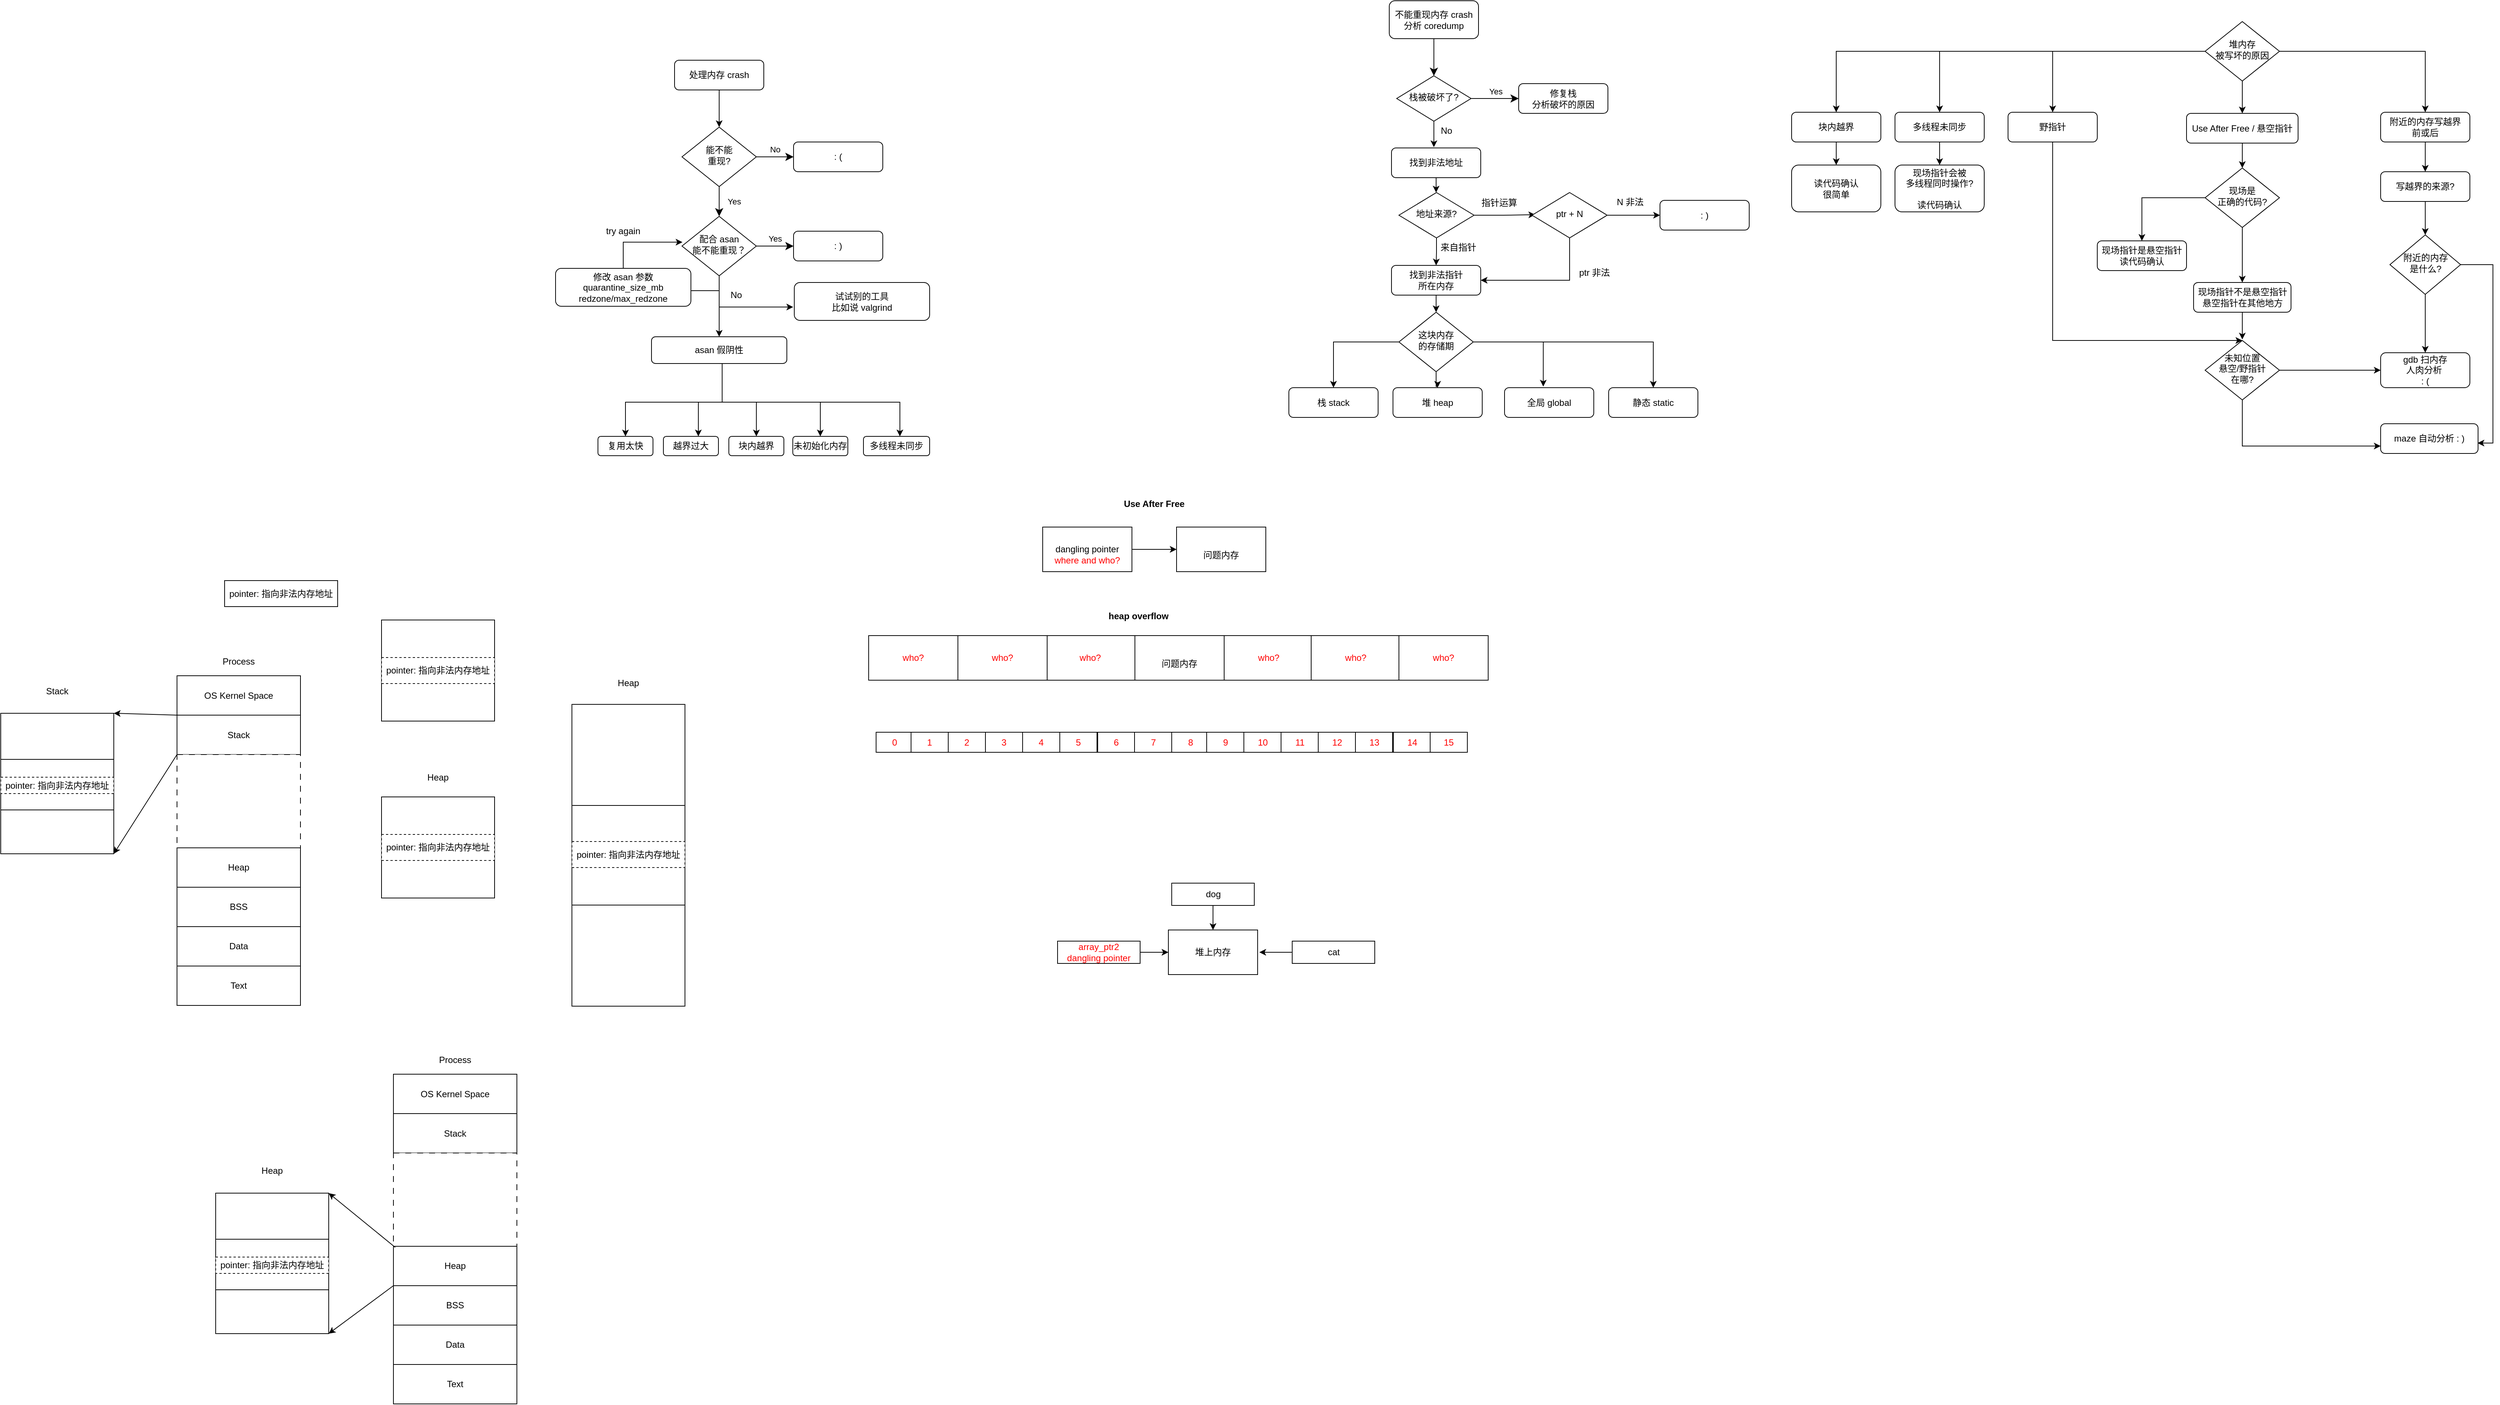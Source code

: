 <mxfile version="21.3.5" type="github">
  <diagram id="C5RBs43oDa-KdzZeNtuy" name="Page-1">
    <mxGraphModel dx="4074" dy="1134" grid="0" gridSize="10" guides="1" tooltips="1" connect="1" arrows="1" fold="1" page="0" pageScale="1" pageWidth="827" pageHeight="1169" math="0" shadow="0">
      <root>
        <mxCell id="WIyWlLk6GJQsqaUBKTNV-0" />
        <mxCell id="WIyWlLk6GJQsqaUBKTNV-1" parent="WIyWlLk6GJQsqaUBKTNV-0" />
        <mxCell id="WIyWlLk6GJQsqaUBKTNV-2" value="" style="rounded=0;html=1;jettySize=auto;orthogonalLoop=1;fontSize=11;endArrow=classic;endFill=1;endSize=8;strokeWidth=1;shadow=0;labelBackgroundColor=none;edgeStyle=orthogonalEdgeStyle;" parent="WIyWlLk6GJQsqaUBKTNV-1" source="WIyWlLk6GJQsqaUBKTNV-3" target="WIyWlLk6GJQsqaUBKTNV-6" edge="1">
          <mxGeometry relative="1" as="geometry" />
        </mxCell>
        <mxCell id="WIyWlLk6GJQsqaUBKTNV-3" value="不能重现内存 crash&lt;br&gt;分析 coredump" style="rounded=1;whiteSpace=wrap;html=1;fontSize=12;glass=0;strokeWidth=1;shadow=0;" parent="WIyWlLk6GJQsqaUBKTNV-1" vertex="1">
          <mxGeometry x="160" y="69" width="120" height="51" as="geometry" />
        </mxCell>
        <mxCell id="WIyWlLk6GJQsqaUBKTNV-5" value="Yes" style="edgeStyle=orthogonalEdgeStyle;rounded=0;html=1;jettySize=auto;orthogonalLoop=1;fontSize=11;endArrow=classic;endFill=1;endSize=8;strokeWidth=1;shadow=0;labelBackgroundColor=none;" parent="WIyWlLk6GJQsqaUBKTNV-1" source="WIyWlLk6GJQsqaUBKTNV-6" target="WIyWlLk6GJQsqaUBKTNV-7" edge="1">
          <mxGeometry x="0.008" y="10" relative="1" as="geometry">
            <mxPoint as="offset" />
          </mxGeometry>
        </mxCell>
        <mxCell id="8BDMUSqq49RjrJA-DaFx-30" style="edgeStyle=orthogonalEdgeStyle;rounded=0;orthogonalLoop=1;jettySize=auto;html=1;" parent="WIyWlLk6GJQsqaUBKTNV-1" source="WIyWlLk6GJQsqaUBKTNV-6" edge="1">
          <mxGeometry relative="1" as="geometry">
            <mxPoint x="220" y="266" as="targetPoint" />
          </mxGeometry>
        </mxCell>
        <mxCell id="WIyWlLk6GJQsqaUBKTNV-6" value="栈被破坏了?" style="rhombus;whiteSpace=wrap;html=1;shadow=0;fontFamily=Helvetica;fontSize=12;align=center;strokeWidth=1;spacing=6;spacingTop=-4;" parent="WIyWlLk6GJQsqaUBKTNV-1" vertex="1">
          <mxGeometry x="170" y="170" width="100" height="61" as="geometry" />
        </mxCell>
        <mxCell id="WIyWlLk6GJQsqaUBKTNV-7" value="修复栈&lt;br&gt;分析破坏的原因" style="rounded=1;whiteSpace=wrap;html=1;fontSize=12;glass=0;strokeWidth=1;shadow=0;" parent="WIyWlLk6GJQsqaUBKTNV-1" vertex="1">
          <mxGeometry x="334" y="180.5" width="120" height="40" as="geometry" />
        </mxCell>
        <mxCell id="g80Bc_psRyEcDJGl0exP-14" style="edgeStyle=orthogonalEdgeStyle;rounded=0;orthogonalLoop=1;jettySize=auto;html=1;entryX=0.5;entryY=0;entryDx=0;entryDy=0;" parent="WIyWlLk6GJQsqaUBKTNV-1" source="WIyWlLk6GJQsqaUBKTNV-11" target="g80Bc_psRyEcDJGl0exP-11" edge="1">
          <mxGeometry relative="1" as="geometry" />
        </mxCell>
        <mxCell id="WIyWlLk6GJQsqaUBKTNV-11" value="找到非法地址" style="rounded=1;whiteSpace=wrap;html=1;fontSize=12;glass=0;strokeWidth=1;shadow=0;" parent="WIyWlLk6GJQsqaUBKTNV-1" vertex="1">
          <mxGeometry x="163" y="267" width="120" height="40" as="geometry" />
        </mxCell>
        <mxCell id="g80Bc_psRyEcDJGl0exP-6" style="edgeStyle=orthogonalEdgeStyle;rounded=0;orthogonalLoop=1;jettySize=auto;html=1;entryX=0.5;entryY=0;entryDx=0;entryDy=0;" parent="WIyWlLk6GJQsqaUBKTNV-1" source="g80Bc_psRyEcDJGl0exP-0" target="g80Bc_psRyEcDJGl0exP-3" edge="1">
          <mxGeometry relative="1" as="geometry" />
        </mxCell>
        <mxCell id="g80Bc_psRyEcDJGl0exP-7" style="edgeStyle=orthogonalEdgeStyle;rounded=0;orthogonalLoop=1;jettySize=auto;html=1;entryX=0.5;entryY=0;entryDx=0;entryDy=0;" parent="WIyWlLk6GJQsqaUBKTNV-1" source="g80Bc_psRyEcDJGl0exP-0" target="g80Bc_psRyEcDJGl0exP-2" edge="1">
          <mxGeometry relative="1" as="geometry" />
        </mxCell>
        <mxCell id="g80Bc_psRyEcDJGl0exP-8" style="edgeStyle=orthogonalEdgeStyle;rounded=0;orthogonalLoop=1;jettySize=auto;html=1;entryX=0.434;entryY=-0.038;entryDx=0;entryDy=0;entryPerimeter=0;" parent="WIyWlLk6GJQsqaUBKTNV-1" source="g80Bc_psRyEcDJGl0exP-0" target="g80Bc_psRyEcDJGl0exP-4" edge="1">
          <mxGeometry relative="1" as="geometry" />
        </mxCell>
        <mxCell id="g80Bc_psRyEcDJGl0exP-9" style="edgeStyle=orthogonalEdgeStyle;rounded=0;orthogonalLoop=1;jettySize=auto;html=1;entryX=0.5;entryY=0;entryDx=0;entryDy=0;" parent="WIyWlLk6GJQsqaUBKTNV-1" source="g80Bc_psRyEcDJGl0exP-0" target="g80Bc_psRyEcDJGl0exP-5" edge="1">
          <mxGeometry relative="1" as="geometry" />
        </mxCell>
        <mxCell id="g80Bc_psRyEcDJGl0exP-0" value="这块内存&lt;br&gt;的存储期" style="rhombus;whiteSpace=wrap;html=1;shadow=0;fontFamily=Helvetica;fontSize=12;align=center;strokeWidth=1;spacing=6;spacingTop=-4;" parent="WIyWlLk6GJQsqaUBKTNV-1" vertex="1">
          <mxGeometry x="173" y="488" width="100" height="80" as="geometry" />
        </mxCell>
        <mxCell id="g80Bc_psRyEcDJGl0exP-2" value="栈 stack" style="rounded=1;whiteSpace=wrap;html=1;fontSize=12;glass=0;strokeWidth=1;shadow=0;" parent="WIyWlLk6GJQsqaUBKTNV-1" vertex="1">
          <mxGeometry x="25" y="589.5" width="120" height="40" as="geometry" />
        </mxCell>
        <mxCell id="g80Bc_psRyEcDJGl0exP-3" value="堆 heap" style="rounded=1;whiteSpace=wrap;html=1;fontSize=12;glass=0;strokeWidth=1;shadow=0;" parent="WIyWlLk6GJQsqaUBKTNV-1" vertex="1">
          <mxGeometry x="165" y="589.5" width="120" height="40" as="geometry" />
        </mxCell>
        <mxCell id="g80Bc_psRyEcDJGl0exP-4" value="全局 global" style="rounded=1;whiteSpace=wrap;html=1;fontSize=12;glass=0;strokeWidth=1;shadow=0;" parent="WIyWlLk6GJQsqaUBKTNV-1" vertex="1">
          <mxGeometry x="315" y="589.5" width="120" height="40" as="geometry" />
        </mxCell>
        <mxCell id="g80Bc_psRyEcDJGl0exP-5" value="静态 static" style="rounded=1;whiteSpace=wrap;html=1;fontSize=12;glass=0;strokeWidth=1;shadow=0;" parent="WIyWlLk6GJQsqaUBKTNV-1" vertex="1">
          <mxGeometry x="455" y="589.5" width="120" height="40" as="geometry" />
        </mxCell>
        <mxCell id="g80Bc_psRyEcDJGl0exP-17" style="edgeStyle=orthogonalEdgeStyle;rounded=0;orthogonalLoop=1;jettySize=auto;html=1;entryX=0.5;entryY=0;entryDx=0;entryDy=0;" parent="WIyWlLk6GJQsqaUBKTNV-1" source="g80Bc_psRyEcDJGl0exP-11" target="g80Bc_psRyEcDJGl0exP-12" edge="1">
          <mxGeometry relative="1" as="geometry" />
        </mxCell>
        <mxCell id="g80Bc_psRyEcDJGl0exP-20" style="edgeStyle=orthogonalEdgeStyle;rounded=0;orthogonalLoop=1;jettySize=auto;html=1;entryX=0.042;entryY=0.489;entryDx=0;entryDy=0;entryPerimeter=0;" parent="WIyWlLk6GJQsqaUBKTNV-1" source="g80Bc_psRyEcDJGl0exP-11" target="g80Bc_psRyEcDJGl0exP-22" edge="1">
          <mxGeometry relative="1" as="geometry">
            <mxPoint x="346" y="357.5" as="targetPoint" />
          </mxGeometry>
        </mxCell>
        <mxCell id="g80Bc_psRyEcDJGl0exP-11" value="地址来源?" style="rhombus;whiteSpace=wrap;html=1;shadow=0;fontFamily=Helvetica;fontSize=12;align=center;strokeWidth=1;spacing=6;spacingTop=-4;" parent="WIyWlLk6GJQsqaUBKTNV-1" vertex="1">
          <mxGeometry x="173" y="327" width="101" height="61" as="geometry" />
        </mxCell>
        <mxCell id="g80Bc_psRyEcDJGl0exP-16" style="edgeStyle=orthogonalEdgeStyle;rounded=0;orthogonalLoop=1;jettySize=auto;html=1;" parent="WIyWlLk6GJQsqaUBKTNV-1" source="g80Bc_psRyEcDJGl0exP-12" target="g80Bc_psRyEcDJGl0exP-0" edge="1">
          <mxGeometry relative="1" as="geometry" />
        </mxCell>
        <mxCell id="g80Bc_psRyEcDJGl0exP-12" value="找到非法指针&lt;br&gt;所在内存" style="rounded=1;whiteSpace=wrap;html=1;fontSize=12;glass=0;strokeWidth=1;shadow=0;" parent="WIyWlLk6GJQsqaUBKTNV-1" vertex="1">
          <mxGeometry x="163" y="425" width="120" height="40" as="geometry" />
        </mxCell>
        <UserObject label="来自指针" placeholders="1" name="Variable" id="g80Bc_psRyEcDJGl0exP-19">
          <mxCell style="text;html=1;strokeColor=none;fillColor=none;align=center;verticalAlign=middle;whiteSpace=wrap;overflow=hidden;" parent="WIyWlLk6GJQsqaUBKTNV-1" vertex="1">
            <mxGeometry x="213" y="391" width="80" height="20" as="geometry" />
          </mxCell>
        </UserObject>
        <UserObject label="指针运算" placeholders="1" name="Variable" id="g80Bc_psRyEcDJGl0exP-21">
          <mxCell style="text;html=1;strokeColor=none;fillColor=none;align=center;verticalAlign=middle;whiteSpace=wrap;overflow=hidden;" parent="WIyWlLk6GJQsqaUBKTNV-1" vertex="1">
            <mxGeometry x="268" y="331" width="80" height="20" as="geometry" />
          </mxCell>
        </UserObject>
        <mxCell id="g80Bc_psRyEcDJGl0exP-25" style="edgeStyle=orthogonalEdgeStyle;rounded=0;orthogonalLoop=1;jettySize=auto;html=1;" parent="WIyWlLk6GJQsqaUBKTNV-1" source="g80Bc_psRyEcDJGl0exP-22" target="g80Bc_psRyEcDJGl0exP-24" edge="1">
          <mxGeometry relative="1" as="geometry" />
        </mxCell>
        <mxCell id="g80Bc_psRyEcDJGl0exP-26" style="edgeStyle=orthogonalEdgeStyle;rounded=0;orthogonalLoop=1;jettySize=auto;html=1;entryX=1;entryY=0.5;entryDx=0;entryDy=0;" parent="WIyWlLk6GJQsqaUBKTNV-1" source="g80Bc_psRyEcDJGl0exP-22" target="g80Bc_psRyEcDJGl0exP-12" edge="1">
          <mxGeometry relative="1" as="geometry">
            <Array as="points">
              <mxPoint x="403" y="445" />
            </Array>
          </mxGeometry>
        </mxCell>
        <mxCell id="g80Bc_psRyEcDJGl0exP-22" value="ptr + N" style="rhombus;whiteSpace=wrap;html=1;shadow=0;fontFamily=Helvetica;fontSize=12;align=center;strokeWidth=1;spacing=6;spacingTop=-4;" parent="WIyWlLk6GJQsqaUBKTNV-1" vertex="1">
          <mxGeometry x="352" y="327" width="101" height="61" as="geometry" />
        </mxCell>
        <mxCell id="g80Bc_psRyEcDJGl0exP-24" value=": )" style="rounded=1;whiteSpace=wrap;html=1;fontSize=12;glass=0;strokeWidth=1;shadow=0;" parent="WIyWlLk6GJQsqaUBKTNV-1" vertex="1">
          <mxGeometry x="524" y="337.5" width="120" height="40" as="geometry" />
        </mxCell>
        <mxCell id="g80Bc_psRyEcDJGl0exP-61" style="edgeStyle=orthogonalEdgeStyle;rounded=0;orthogonalLoop=1;jettySize=auto;html=1;entryX=0.5;entryY=0;entryDx=0;entryDy=0;" parent="WIyWlLk6GJQsqaUBKTNV-1" source="g80Bc_psRyEcDJGl0exP-27" target="g80Bc_psRyEcDJGl0exP-42" edge="1">
          <mxGeometry relative="1" as="geometry">
            <Array as="points">
              <mxPoint x="1052" y="526" />
            </Array>
          </mxGeometry>
        </mxCell>
        <mxCell id="g80Bc_psRyEcDJGl0exP-27" value="野指针" style="rounded=1;whiteSpace=wrap;html=1;fontSize=12;glass=0;strokeWidth=1;shadow=0;" parent="WIyWlLk6GJQsqaUBKTNV-1" vertex="1">
          <mxGeometry x="992" y="219" width="120" height="40" as="geometry" />
        </mxCell>
        <mxCell id="g80Bc_psRyEcDJGl0exP-34" style="edgeStyle=orthogonalEdgeStyle;rounded=0;orthogonalLoop=1;jettySize=auto;html=1;" parent="WIyWlLk6GJQsqaUBKTNV-1" source="g80Bc_psRyEcDJGl0exP-28" target="g80Bc_psRyEcDJGl0exP-27" edge="1">
          <mxGeometry relative="1" as="geometry" />
        </mxCell>
        <mxCell id="g80Bc_psRyEcDJGl0exP-35" style="edgeStyle=orthogonalEdgeStyle;rounded=0;orthogonalLoop=1;jettySize=auto;html=1;" parent="WIyWlLk6GJQsqaUBKTNV-1" source="g80Bc_psRyEcDJGl0exP-28" target="g80Bc_psRyEcDJGl0exP-33" edge="1">
          <mxGeometry relative="1" as="geometry" />
        </mxCell>
        <mxCell id="g80Bc_psRyEcDJGl0exP-36" style="edgeStyle=orthogonalEdgeStyle;rounded=0;orthogonalLoop=1;jettySize=auto;html=1;" parent="WIyWlLk6GJQsqaUBKTNV-1" source="g80Bc_psRyEcDJGl0exP-28" target="g80Bc_psRyEcDJGl0exP-29" edge="1">
          <mxGeometry relative="1" as="geometry" />
        </mxCell>
        <mxCell id="g80Bc_psRyEcDJGl0exP-37" style="edgeStyle=orthogonalEdgeStyle;rounded=0;orthogonalLoop=1;jettySize=auto;html=1;entryX=0.5;entryY=0;entryDx=0;entryDy=0;" parent="WIyWlLk6GJQsqaUBKTNV-1" source="g80Bc_psRyEcDJGl0exP-28" target="g80Bc_psRyEcDJGl0exP-30" edge="1">
          <mxGeometry relative="1" as="geometry" />
        </mxCell>
        <mxCell id="YTNale2gNT7QGMsrL1Ne-3" style="edgeStyle=orthogonalEdgeStyle;rounded=0;orthogonalLoop=1;jettySize=auto;html=1;entryX=0.5;entryY=0;entryDx=0;entryDy=0;" parent="WIyWlLk6GJQsqaUBKTNV-1" source="g80Bc_psRyEcDJGl0exP-28" target="YTNale2gNT7QGMsrL1Ne-1" edge="1">
          <mxGeometry relative="1" as="geometry" />
        </mxCell>
        <mxCell id="g80Bc_psRyEcDJGl0exP-28" value="堆内存&lt;br style=&quot;border-color: var(--border-color);&quot;&gt;被写坏的原因" style="rhombus;whiteSpace=wrap;html=1;shadow=0;fontFamily=Helvetica;fontSize=12;align=center;strokeWidth=1;spacing=6;spacingTop=-4;" parent="WIyWlLk6GJQsqaUBKTNV-1" vertex="1">
          <mxGeometry x="1257" y="97" width="100" height="80" as="geometry" />
        </mxCell>
        <mxCell id="g80Bc_psRyEcDJGl0exP-40" style="edgeStyle=orthogonalEdgeStyle;rounded=0;orthogonalLoop=1;jettySize=auto;html=1;" parent="WIyWlLk6GJQsqaUBKTNV-1" source="g80Bc_psRyEcDJGl0exP-29" target="g80Bc_psRyEcDJGl0exP-38" edge="1">
          <mxGeometry relative="1" as="geometry" />
        </mxCell>
        <mxCell id="g80Bc_psRyEcDJGl0exP-29" value="Use After Free / 悬空指针" style="rounded=1;whiteSpace=wrap;html=1;fontSize=12;glass=0;strokeWidth=1;shadow=0;" parent="WIyWlLk6GJQsqaUBKTNV-1" vertex="1">
          <mxGeometry x="1232" y="220.5" width="150" height="40" as="geometry" />
        </mxCell>
        <mxCell id="g80Bc_psRyEcDJGl0exP-54" style="edgeStyle=orthogonalEdgeStyle;rounded=0;orthogonalLoop=1;jettySize=auto;html=1;entryX=0.5;entryY=0;entryDx=0;entryDy=0;" parent="WIyWlLk6GJQsqaUBKTNV-1" source="g80Bc_psRyEcDJGl0exP-30" target="g80Bc_psRyEcDJGl0exP-51" edge="1">
          <mxGeometry relative="1" as="geometry" />
        </mxCell>
        <mxCell id="g80Bc_psRyEcDJGl0exP-30" value="附近的内存写越界&lt;br&gt;前或后" style="rounded=1;whiteSpace=wrap;html=1;fontSize=12;glass=0;strokeWidth=1;shadow=0;" parent="WIyWlLk6GJQsqaUBKTNV-1" vertex="1">
          <mxGeometry x="1493" y="219" width="120" height="40" as="geometry" />
        </mxCell>
        <mxCell id="g80Bc_psRyEcDJGl0exP-31" value="现场指针是悬空指针&lt;br&gt;读代码确认" style="rounded=1;whiteSpace=wrap;html=1;fontSize=12;glass=0;strokeWidth=1;shadow=0;" parent="WIyWlLk6GJQsqaUBKTNV-1" vertex="1">
          <mxGeometry x="1112" y="392" width="120" height="40" as="geometry" />
        </mxCell>
        <mxCell id="g80Bc_psRyEcDJGl0exP-44" style="edgeStyle=orthogonalEdgeStyle;rounded=0;orthogonalLoop=1;jettySize=auto;html=1;" parent="WIyWlLk6GJQsqaUBKTNV-1" source="g80Bc_psRyEcDJGl0exP-32" edge="1">
          <mxGeometry relative="1" as="geometry">
            <mxPoint x="1307" y="524.667" as="targetPoint" />
          </mxGeometry>
        </mxCell>
        <mxCell id="g80Bc_psRyEcDJGl0exP-32" value="现场指针不是悬空指针&lt;br&gt;悬空指针在其他地方" style="rounded=1;whiteSpace=wrap;html=1;fontSize=12;glass=0;strokeWidth=1;shadow=0;" parent="WIyWlLk6GJQsqaUBKTNV-1" vertex="1">
          <mxGeometry x="1241.5" y="448" width="131" height="40" as="geometry" />
        </mxCell>
        <mxCell id="g80Bc_psRyEcDJGl0exP-63" style="edgeStyle=orthogonalEdgeStyle;rounded=0;orthogonalLoop=1;jettySize=auto;html=1;" parent="WIyWlLk6GJQsqaUBKTNV-1" source="g80Bc_psRyEcDJGl0exP-33" target="g80Bc_psRyEcDJGl0exP-62" edge="1">
          <mxGeometry relative="1" as="geometry" />
        </mxCell>
        <mxCell id="g80Bc_psRyEcDJGl0exP-33" value="多线程未同步" style="rounded=1;whiteSpace=wrap;html=1;fontSize=12;glass=0;strokeWidth=1;shadow=0;" parent="WIyWlLk6GJQsqaUBKTNV-1" vertex="1">
          <mxGeometry x="840" y="219" width="120" height="40" as="geometry" />
        </mxCell>
        <mxCell id="g80Bc_psRyEcDJGl0exP-39" style="edgeStyle=orthogonalEdgeStyle;rounded=0;orthogonalLoop=1;jettySize=auto;html=1;" parent="WIyWlLk6GJQsqaUBKTNV-1" source="g80Bc_psRyEcDJGl0exP-38" target="g80Bc_psRyEcDJGl0exP-31" edge="1">
          <mxGeometry relative="1" as="geometry" />
        </mxCell>
        <mxCell id="g80Bc_psRyEcDJGl0exP-43" style="edgeStyle=orthogonalEdgeStyle;rounded=0;orthogonalLoop=1;jettySize=auto;html=1;" parent="WIyWlLk6GJQsqaUBKTNV-1" source="g80Bc_psRyEcDJGl0exP-38" target="g80Bc_psRyEcDJGl0exP-32" edge="1">
          <mxGeometry relative="1" as="geometry" />
        </mxCell>
        <mxCell id="g80Bc_psRyEcDJGl0exP-38" value="现场是&lt;br&gt;正确的代码?" style="rhombus;whiteSpace=wrap;html=1;shadow=0;fontFamily=Helvetica;fontSize=12;align=center;strokeWidth=1;spacing=6;spacingTop=-4;" parent="WIyWlLk6GJQsqaUBKTNV-1" vertex="1">
          <mxGeometry x="1257" y="294" width="100" height="80" as="geometry" />
        </mxCell>
        <mxCell id="g80Bc_psRyEcDJGl0exP-66" style="edgeStyle=orthogonalEdgeStyle;rounded=0;orthogonalLoop=1;jettySize=auto;html=1;entryX=0;entryY=0.75;entryDx=0;entryDy=0;" parent="WIyWlLk6GJQsqaUBKTNV-1" source="g80Bc_psRyEcDJGl0exP-42" target="g80Bc_psRyEcDJGl0exP-46" edge="1">
          <mxGeometry relative="1" as="geometry">
            <Array as="points">
              <mxPoint x="1307" y="668" />
            </Array>
          </mxGeometry>
        </mxCell>
        <mxCell id="g80Bc_psRyEcDJGl0exP-68" style="edgeStyle=orthogonalEdgeStyle;rounded=0;orthogonalLoop=1;jettySize=auto;html=1;entryX=0;entryY=0.5;entryDx=0;entryDy=0;" parent="WIyWlLk6GJQsqaUBKTNV-1" source="g80Bc_psRyEcDJGl0exP-42" target="g80Bc_psRyEcDJGl0exP-52" edge="1">
          <mxGeometry relative="1" as="geometry" />
        </mxCell>
        <mxCell id="g80Bc_psRyEcDJGl0exP-42" value="未知位置&lt;br&gt;悬空/野指针&lt;br&gt;在哪?" style="rhombus;whiteSpace=wrap;html=1;shadow=0;fontFamily=Helvetica;fontSize=12;align=center;strokeWidth=1;spacing=6;spacingTop=-4;" parent="WIyWlLk6GJQsqaUBKTNV-1" vertex="1">
          <mxGeometry x="1257" y="526" width="100" height="80" as="geometry" />
        </mxCell>
        <mxCell id="g80Bc_psRyEcDJGl0exP-46" value="maze 自动分析 : )" style="rounded=1;whiteSpace=wrap;html=1;fontSize=12;glass=0;strokeWidth=1;shadow=0;" parent="WIyWlLk6GJQsqaUBKTNV-1" vertex="1">
          <mxGeometry x="1493" y="638" width="131" height="40" as="geometry" />
        </mxCell>
        <mxCell id="g80Bc_psRyEcDJGl0exP-60" style="edgeStyle=orthogonalEdgeStyle;rounded=0;orthogonalLoop=1;jettySize=auto;html=1;entryX=0.5;entryY=0;entryDx=0;entryDy=0;" parent="WIyWlLk6GJQsqaUBKTNV-1" source="g80Bc_psRyEcDJGl0exP-51" target="g80Bc_psRyEcDJGl0exP-56" edge="1">
          <mxGeometry relative="1" as="geometry" />
        </mxCell>
        <mxCell id="g80Bc_psRyEcDJGl0exP-51" value="写越界的来源?" style="rounded=1;whiteSpace=wrap;html=1;fontSize=12;glass=0;strokeWidth=1;shadow=0;" parent="WIyWlLk6GJQsqaUBKTNV-1" vertex="1">
          <mxGeometry x="1493" y="299" width="120" height="40" as="geometry" />
        </mxCell>
        <mxCell id="g80Bc_psRyEcDJGl0exP-52" value="gdb 扫内存 &lt;br&gt;人肉分析&amp;nbsp;&lt;br&gt;: (" style="rounded=1;whiteSpace=wrap;html=1;fontSize=12;glass=0;strokeWidth=1;shadow=0;" parent="WIyWlLk6GJQsqaUBKTNV-1" vertex="1">
          <mxGeometry x="1493" y="542.5" width="120" height="47" as="geometry" />
        </mxCell>
        <mxCell id="g80Bc_psRyEcDJGl0exP-64" style="edgeStyle=orthogonalEdgeStyle;rounded=0;orthogonalLoop=1;jettySize=auto;html=1;" parent="WIyWlLk6GJQsqaUBKTNV-1" source="g80Bc_psRyEcDJGl0exP-56" target="g80Bc_psRyEcDJGl0exP-52" edge="1">
          <mxGeometry relative="1" as="geometry" />
        </mxCell>
        <mxCell id="g80Bc_psRyEcDJGl0exP-67" style="edgeStyle=orthogonalEdgeStyle;rounded=0;orthogonalLoop=1;jettySize=auto;html=1;entryX=0.995;entryY=0.649;entryDx=0;entryDy=0;entryPerimeter=0;" parent="WIyWlLk6GJQsqaUBKTNV-1" source="g80Bc_psRyEcDJGl0exP-56" target="g80Bc_psRyEcDJGl0exP-46" edge="1">
          <mxGeometry relative="1" as="geometry">
            <Array as="points">
              <mxPoint x="1644" y="424" />
              <mxPoint x="1644" y="664" />
            </Array>
          </mxGeometry>
        </mxCell>
        <mxCell id="g80Bc_psRyEcDJGl0exP-56" value="附近的内存&lt;br&gt;是什么?" style="rhombus;whiteSpace=wrap;html=1;shadow=0;fontFamily=Helvetica;fontSize=12;align=center;strokeWidth=1;spacing=6;spacingTop=-4;" parent="WIyWlLk6GJQsqaUBKTNV-1" vertex="1">
          <mxGeometry x="1505.5" y="384" width="95" height="80" as="geometry" />
        </mxCell>
        <mxCell id="g80Bc_psRyEcDJGl0exP-62" value="现场指针会被&lt;br&gt;多线程同时操作?&lt;br&gt;&lt;br&gt;读代码确认" style="rounded=1;whiteSpace=wrap;html=1;fontSize=12;glass=0;strokeWidth=1;shadow=0;" parent="WIyWlLk6GJQsqaUBKTNV-1" vertex="1">
          <mxGeometry x="840" y="290" width="120" height="63" as="geometry" />
        </mxCell>
        <mxCell id="g80Bc_psRyEcDJGl0exP-69" value="" style="rounded=0;html=1;jettySize=auto;orthogonalLoop=1;fontSize=11;endArrow=classic;endFill=1;strokeWidth=1;shadow=0;labelBackgroundColor=none;edgeStyle=orthogonalEdgeStyle;" parent="WIyWlLk6GJQsqaUBKTNV-1" source="g80Bc_psRyEcDJGl0exP-70" target="g80Bc_psRyEcDJGl0exP-73" edge="1">
          <mxGeometry relative="1" as="geometry" />
        </mxCell>
        <mxCell id="g80Bc_psRyEcDJGl0exP-70" value="处理内存 crash" style="rounded=1;whiteSpace=wrap;html=1;fontSize=12;glass=0;strokeWidth=1;shadow=0;" parent="WIyWlLk6GJQsqaUBKTNV-1" vertex="1">
          <mxGeometry x="-801" y="149" width="120" height="40" as="geometry" />
        </mxCell>
        <mxCell id="g80Bc_psRyEcDJGl0exP-71" value="Yes" style="rounded=0;html=1;jettySize=auto;orthogonalLoop=1;fontSize=11;endArrow=classic;endFill=1;endSize=8;strokeWidth=1;shadow=0;labelBackgroundColor=none;edgeStyle=orthogonalEdgeStyle;" parent="WIyWlLk6GJQsqaUBKTNV-1" source="g80Bc_psRyEcDJGl0exP-73" target="g80Bc_psRyEcDJGl0exP-78" edge="1">
          <mxGeometry y="20" relative="1" as="geometry">
            <mxPoint as="offset" />
          </mxGeometry>
        </mxCell>
        <mxCell id="g80Bc_psRyEcDJGl0exP-72" value="No" style="edgeStyle=orthogonalEdgeStyle;rounded=0;html=1;jettySize=auto;orthogonalLoop=1;fontSize=11;endArrow=classic;endFill=1;endSize=8;strokeWidth=1;shadow=0;labelBackgroundColor=none;" parent="WIyWlLk6GJQsqaUBKTNV-1" source="g80Bc_psRyEcDJGl0exP-73" target="g80Bc_psRyEcDJGl0exP-74" edge="1">
          <mxGeometry y="10" relative="1" as="geometry">
            <mxPoint as="offset" />
          </mxGeometry>
        </mxCell>
        <mxCell id="g80Bc_psRyEcDJGl0exP-73" value="能不能&lt;br&gt;重现?" style="rhombus;whiteSpace=wrap;html=1;shadow=0;fontFamily=Helvetica;fontSize=12;align=center;strokeWidth=1;spacing=6;spacingTop=-4;" parent="WIyWlLk6GJQsqaUBKTNV-1" vertex="1">
          <mxGeometry x="-791" y="239" width="100" height="80" as="geometry" />
        </mxCell>
        <mxCell id="g80Bc_psRyEcDJGl0exP-74" value=": (" style="rounded=1;whiteSpace=wrap;html=1;fontSize=12;glass=0;strokeWidth=1;shadow=0;" parent="WIyWlLk6GJQsqaUBKTNV-1" vertex="1">
          <mxGeometry x="-641" y="259" width="120" height="40" as="geometry" />
        </mxCell>
        <mxCell id="g80Bc_psRyEcDJGl0exP-75" value="Yes" style="edgeStyle=orthogonalEdgeStyle;rounded=0;html=1;jettySize=auto;orthogonalLoop=1;fontSize=11;endArrow=classic;endFill=1;endSize=8;strokeWidth=1;shadow=0;labelBackgroundColor=none;" parent="WIyWlLk6GJQsqaUBKTNV-1" source="g80Bc_psRyEcDJGl0exP-78" target="g80Bc_psRyEcDJGl0exP-81" edge="1">
          <mxGeometry y="10" relative="1" as="geometry">
            <mxPoint as="offset" />
          </mxGeometry>
        </mxCell>
        <mxCell id="g80Bc_psRyEcDJGl0exP-76" style="edgeStyle=orthogonalEdgeStyle;rounded=0;orthogonalLoop=1;jettySize=auto;html=1;entryX=1;entryY=0.5;entryDx=0;entryDy=0;" parent="WIyWlLk6GJQsqaUBKTNV-1" source="g80Bc_psRyEcDJGl0exP-78" target="g80Bc_psRyEcDJGl0exP-80" edge="1">
          <mxGeometry relative="1" as="geometry" />
        </mxCell>
        <mxCell id="8BDMUSqq49RjrJA-DaFx-2" style="edgeStyle=orthogonalEdgeStyle;rounded=0;orthogonalLoop=1;jettySize=auto;html=1;entryX=0.5;entryY=0;entryDx=0;entryDy=0;" parent="WIyWlLk6GJQsqaUBKTNV-1" source="g80Bc_psRyEcDJGl0exP-78" target="g80Bc_psRyEcDJGl0exP-88" edge="1">
          <mxGeometry relative="1" as="geometry" />
        </mxCell>
        <mxCell id="8BDMUSqq49RjrJA-DaFx-4" style="edgeStyle=orthogonalEdgeStyle;rounded=0;orthogonalLoop=1;jettySize=auto;html=1;entryX=-0.008;entryY=0.656;entryDx=0;entryDy=0;entryPerimeter=0;" parent="WIyWlLk6GJQsqaUBKTNV-1" source="g80Bc_psRyEcDJGl0exP-78" target="8BDMUSqq49RjrJA-DaFx-0" edge="1">
          <mxGeometry relative="1" as="geometry">
            <Array as="points">
              <mxPoint x="-741" y="481" />
              <mxPoint x="-641" y="481" />
            </Array>
          </mxGeometry>
        </mxCell>
        <mxCell id="g80Bc_psRyEcDJGl0exP-78" value="配合 asan &lt;br&gt;能不能重现？" style="rhombus;whiteSpace=wrap;html=1;shadow=0;fontFamily=Helvetica;fontSize=12;align=center;strokeWidth=1;spacing=6;spacingTop=-4;" parent="WIyWlLk6GJQsqaUBKTNV-1" vertex="1">
          <mxGeometry x="-791" y="359" width="100" height="80" as="geometry" />
        </mxCell>
        <mxCell id="g80Bc_psRyEcDJGl0exP-79" style="edgeStyle=orthogonalEdgeStyle;rounded=0;orthogonalLoop=1;jettySize=auto;html=1;entryX=0.006;entryY=0.435;entryDx=0;entryDy=0;entryPerimeter=0;" parent="WIyWlLk6GJQsqaUBKTNV-1" source="g80Bc_psRyEcDJGl0exP-80" target="g80Bc_psRyEcDJGl0exP-78" edge="1">
          <mxGeometry relative="1" as="geometry" />
        </mxCell>
        <mxCell id="g80Bc_psRyEcDJGl0exP-80" value="修改 asan 参数&lt;br&gt;quarantine_size_mb&lt;br&gt;redzone/max_redzone" style="rounded=1;whiteSpace=wrap;html=1;fontSize=12;glass=0;strokeWidth=1;shadow=0;" parent="WIyWlLk6GJQsqaUBKTNV-1" vertex="1">
          <mxGeometry x="-961" y="429" width="182" height="51" as="geometry" />
        </mxCell>
        <mxCell id="g80Bc_psRyEcDJGl0exP-81" value=": )" style="rounded=1;whiteSpace=wrap;html=1;fontSize=12;glass=0;strokeWidth=1;shadow=0;" parent="WIyWlLk6GJQsqaUBKTNV-1" vertex="1">
          <mxGeometry x="-641" y="379" width="120" height="40" as="geometry" />
        </mxCell>
        <UserObject label="try again" placeholders="1" name="Variable" id="g80Bc_psRyEcDJGl0exP-82">
          <mxCell style="text;html=1;strokeColor=none;fillColor=none;align=center;verticalAlign=middle;whiteSpace=wrap;overflow=hidden;" parent="WIyWlLk6GJQsqaUBKTNV-1" vertex="1">
            <mxGeometry x="-910" y="369" width="80" height="20" as="geometry" />
          </mxCell>
        </UserObject>
        <mxCell id="g80Bc_psRyEcDJGl0exP-83" style="edgeStyle=orthogonalEdgeStyle;rounded=0;orthogonalLoop=1;jettySize=auto;html=1;" parent="WIyWlLk6GJQsqaUBKTNV-1" source="g80Bc_psRyEcDJGl0exP-88" edge="1">
          <mxGeometry relative="1" as="geometry">
            <Array as="points">
              <mxPoint x="-737" y="609" />
              <mxPoint x="-867" y="609" />
            </Array>
            <mxPoint x="-867" y="655" as="targetPoint" />
          </mxGeometry>
        </mxCell>
        <mxCell id="g80Bc_psRyEcDJGl0exP-84" style="edgeStyle=orthogonalEdgeStyle;rounded=0;orthogonalLoop=1;jettySize=auto;html=1;" parent="WIyWlLk6GJQsqaUBKTNV-1" source="g80Bc_psRyEcDJGl0exP-88" target="g80Bc_psRyEcDJGl0exP-90" edge="1">
          <mxGeometry relative="1" as="geometry">
            <Array as="points">
              <mxPoint x="-737" y="609" />
              <mxPoint x="-769" y="609" />
            </Array>
          </mxGeometry>
        </mxCell>
        <mxCell id="g80Bc_psRyEcDJGl0exP-85" style="edgeStyle=orthogonalEdgeStyle;rounded=0;orthogonalLoop=1;jettySize=auto;html=1;" parent="WIyWlLk6GJQsqaUBKTNV-1" source="g80Bc_psRyEcDJGl0exP-88" target="g80Bc_psRyEcDJGl0exP-91" edge="1">
          <mxGeometry relative="1" as="geometry">
            <Array as="points">
              <mxPoint x="-737" y="609" />
              <mxPoint x="-605" y="609" />
            </Array>
          </mxGeometry>
        </mxCell>
        <mxCell id="g80Bc_psRyEcDJGl0exP-86" style="edgeStyle=orthogonalEdgeStyle;rounded=0;orthogonalLoop=1;jettySize=auto;html=1;" parent="WIyWlLk6GJQsqaUBKTNV-1" source="g80Bc_psRyEcDJGl0exP-88" edge="1">
          <mxGeometry relative="1" as="geometry">
            <Array as="points">
              <mxPoint x="-737" y="609" />
              <mxPoint x="-498" y="609" />
            </Array>
            <mxPoint x="-498" y="655" as="targetPoint" />
          </mxGeometry>
        </mxCell>
        <mxCell id="g80Bc_psRyEcDJGl0exP-87" style="edgeStyle=orthogonalEdgeStyle;rounded=0;orthogonalLoop=1;jettySize=auto;html=1;" parent="WIyWlLk6GJQsqaUBKTNV-1" source="g80Bc_psRyEcDJGl0exP-88" target="g80Bc_psRyEcDJGl0exP-94" edge="1">
          <mxGeometry relative="1" as="geometry">
            <Array as="points">
              <mxPoint x="-737" y="609" />
              <mxPoint x="-691" y="609" />
            </Array>
          </mxGeometry>
        </mxCell>
        <mxCell id="g80Bc_psRyEcDJGl0exP-88" value="asan 假阴性" style="rounded=1;whiteSpace=wrap;html=1;fontSize=12;glass=0;strokeWidth=1;shadow=0;" parent="WIyWlLk6GJQsqaUBKTNV-1" vertex="1">
          <mxGeometry x="-832" y="521" width="182" height="36" as="geometry" />
        </mxCell>
        <mxCell id="g80Bc_psRyEcDJGl0exP-89" value="复用太快" style="rounded=1;whiteSpace=wrap;html=1;fontSize=12;glass=0;strokeWidth=1;shadow=0;" parent="WIyWlLk6GJQsqaUBKTNV-1" vertex="1">
          <mxGeometry x="-904" y="655" width="74" height="26" as="geometry" />
        </mxCell>
        <mxCell id="g80Bc_psRyEcDJGl0exP-90" value="越界过大" style="rounded=1;whiteSpace=wrap;html=1;fontSize=12;glass=0;strokeWidth=1;shadow=0;" parent="WIyWlLk6GJQsqaUBKTNV-1" vertex="1">
          <mxGeometry x="-816" y="655" width="74" height="26" as="geometry" />
        </mxCell>
        <mxCell id="g80Bc_psRyEcDJGl0exP-91" value="未初始化内存" style="rounded=1;whiteSpace=wrap;html=1;fontSize=12;glass=0;strokeWidth=1;shadow=0;" parent="WIyWlLk6GJQsqaUBKTNV-1" vertex="1">
          <mxGeometry x="-642" y="655" width="74" height="26" as="geometry" />
        </mxCell>
        <mxCell id="g80Bc_psRyEcDJGl0exP-92" value="多线程未同步" style="rounded=1;whiteSpace=wrap;html=1;fontSize=12;glass=0;strokeWidth=1;shadow=0;" parent="WIyWlLk6GJQsqaUBKTNV-1" vertex="1">
          <mxGeometry x="-547" y="655" width="89" height="26" as="geometry" />
        </mxCell>
        <UserObject label="No" placeholders="1" name="Variable" id="g80Bc_psRyEcDJGl0exP-93">
          <mxCell style="text;html=1;strokeColor=none;fillColor=none;align=center;verticalAlign=middle;whiteSpace=wrap;overflow=hidden;" parent="WIyWlLk6GJQsqaUBKTNV-1" vertex="1">
            <mxGeometry x="-758" y="455" width="80" height="20" as="geometry" />
          </mxCell>
        </UserObject>
        <mxCell id="g80Bc_psRyEcDJGl0exP-94" value="块内越界" style="rounded=1;whiteSpace=wrap;html=1;fontSize=12;glass=0;strokeWidth=1;shadow=0;" parent="WIyWlLk6GJQsqaUBKTNV-1" vertex="1">
          <mxGeometry x="-728" y="655" width="74" height="26" as="geometry" />
        </mxCell>
        <UserObject label="ptr 非法" placeholders="1" name="Variable" id="g80Bc_psRyEcDJGl0exP-96">
          <mxCell style="text;html=1;strokeColor=none;fillColor=none;align=center;verticalAlign=middle;whiteSpace=wrap;overflow=hidden;" parent="WIyWlLk6GJQsqaUBKTNV-1" vertex="1">
            <mxGeometry x="396" y="425" width="80" height="20" as="geometry" />
          </mxCell>
        </UserObject>
        <UserObject label="N 非法" placeholders="1" name="Variable" id="g80Bc_psRyEcDJGl0exP-97">
          <mxCell style="text;html=1;strokeColor=none;fillColor=none;align=center;verticalAlign=middle;whiteSpace=wrap;overflow=hidden;" parent="WIyWlLk6GJQsqaUBKTNV-1" vertex="1">
            <mxGeometry x="444" y="330" width="80" height="20" as="geometry" />
          </mxCell>
        </UserObject>
        <mxCell id="8BDMUSqq49RjrJA-DaFx-0" value="试试别的工具&lt;br&gt;比如说 valgrind" style="rounded=1;whiteSpace=wrap;html=1;fontSize=12;glass=0;strokeWidth=1;shadow=0;" parent="WIyWlLk6GJQsqaUBKTNV-1" vertex="1">
          <mxGeometry x="-640" y="448" width="182" height="51" as="geometry" />
        </mxCell>
        <UserObject label="No" placeholders="1" name="Variable" id="8BDMUSqq49RjrJA-DaFx-31">
          <mxCell style="text;html=1;strokeColor=none;fillColor=none;align=center;verticalAlign=middle;whiteSpace=wrap;overflow=hidden;" parent="WIyWlLk6GJQsqaUBKTNV-1" vertex="1">
            <mxGeometry x="197" y="234" width="80" height="20" as="geometry" />
          </mxCell>
        </UserObject>
        <mxCell id="8BDMUSqq49RjrJA-DaFx-33" style="edgeStyle=orthogonalEdgeStyle;rounded=0;orthogonalLoop=1;jettySize=auto;html=1;exitX=0.5;exitY=1;exitDx=0;exitDy=0;" parent="WIyWlLk6GJQsqaUBKTNV-1" source="8BDMUSqq49RjrJA-DaFx-31" target="8BDMUSqq49RjrJA-DaFx-31" edge="1">
          <mxGeometry relative="1" as="geometry" />
        </mxCell>
        <mxCell id="z_2Hj-bbX1d7jthE-0KP-2" style="edgeStyle=orthogonalEdgeStyle;rounded=0;orthogonalLoop=1;jettySize=auto;html=1;" parent="WIyWlLk6GJQsqaUBKTNV-1" source="z_2Hj-bbX1d7jthE-0KP-0" target="z_2Hj-bbX1d7jthE-0KP-1" edge="1">
          <mxGeometry relative="1" as="geometry" />
        </mxCell>
        <mxCell id="z_2Hj-bbX1d7jthE-0KP-0" value="&lt;br&gt;dangling pointer&lt;br&gt;&lt;font color=&quot;#ff0000&quot;&gt;where and who?&lt;/font&gt;" style="rounded=0;whiteSpace=wrap;html=1;" parent="WIyWlLk6GJQsqaUBKTNV-1" vertex="1">
          <mxGeometry x="-306" y="777" width="120" height="60" as="geometry" />
        </mxCell>
        <mxCell id="z_2Hj-bbX1d7jthE-0KP-1" value="&lt;br&gt;问题内存" style="rounded=0;whiteSpace=wrap;html=1;" parent="WIyWlLk6GJQsqaUBKTNV-1" vertex="1">
          <mxGeometry x="-126" y="777" width="120" height="60" as="geometry" />
        </mxCell>
        <mxCell id="YTNale2gNT7QGMsrL1Ne-4" style="edgeStyle=orthogonalEdgeStyle;rounded=0;orthogonalLoop=1;jettySize=auto;html=1;entryX=0.5;entryY=0;entryDx=0;entryDy=0;" parent="WIyWlLk6GJQsqaUBKTNV-1" source="YTNale2gNT7QGMsrL1Ne-1" target="YTNale2gNT7QGMsrL1Ne-2" edge="1">
          <mxGeometry relative="1" as="geometry" />
        </mxCell>
        <mxCell id="YTNale2gNT7QGMsrL1Ne-1" value="块内越界" style="rounded=1;whiteSpace=wrap;html=1;fontSize=12;glass=0;strokeWidth=1;shadow=0;" parent="WIyWlLk6GJQsqaUBKTNV-1" vertex="1">
          <mxGeometry x="701" y="219" width="120" height="40" as="geometry" />
        </mxCell>
        <mxCell id="YTNale2gNT7QGMsrL1Ne-2" value="读代码确认&lt;br&gt;很简单" style="rounded=1;whiteSpace=wrap;html=1;fontSize=12;glass=0;strokeWidth=1;shadow=0;" parent="WIyWlLk6GJQsqaUBKTNV-1" vertex="1">
          <mxGeometry x="701" y="290" width="120" height="63" as="geometry" />
        </mxCell>
        <mxCell id="QCZVoMFlE3ppx46g0RsJ-1" value="&lt;font color=&quot;#ff0000&quot;&gt;who?&lt;/font&gt;" style="rounded=0;whiteSpace=wrap;html=1;" parent="WIyWlLk6GJQsqaUBKTNV-1" vertex="1">
          <mxGeometry x="-302" y="923" width="120" height="60" as="geometry" />
        </mxCell>
        <mxCell id="QCZVoMFlE3ppx46g0RsJ-2" value="&lt;br&gt;问题内存" style="rounded=0;whiteSpace=wrap;html=1;" parent="WIyWlLk6GJQsqaUBKTNV-1" vertex="1">
          <mxGeometry x="-182" y="923" width="120" height="60" as="geometry" />
        </mxCell>
        <UserObject label="&lt;b&gt;Use After Free&lt;/b&gt;" placeholders="1" name="Variable" id="QCZVoMFlE3ppx46g0RsJ-3">
          <mxCell style="text;html=1;strokeColor=none;fillColor=none;align=center;verticalAlign=middle;whiteSpace=wrap;overflow=hidden;" parent="WIyWlLk6GJQsqaUBKTNV-1" vertex="1">
            <mxGeometry x="-217" y="736" width="122" height="20" as="geometry" />
          </mxCell>
        </UserObject>
        <UserObject label="&lt;b&gt;heap overflow&lt;/b&gt;" placeholders="1" name="Variable" id="QCZVoMFlE3ppx46g0RsJ-4">
          <mxCell style="text;html=1;strokeColor=none;fillColor=none;align=center;verticalAlign=middle;whiteSpace=wrap;overflow=hidden;" parent="WIyWlLk6GJQsqaUBKTNV-1" vertex="1">
            <mxGeometry x="-238" y="887" width="122" height="20" as="geometry" />
          </mxCell>
        </UserObject>
        <mxCell id="QCZVoMFlE3ppx46g0RsJ-5" value="&lt;font color=&quot;#ff0000&quot;&gt;who?&lt;/font&gt;" style="rounded=0;whiteSpace=wrap;html=1;" parent="WIyWlLk6GJQsqaUBKTNV-1" vertex="1">
          <mxGeometry x="-62" y="923" width="120" height="60" as="geometry" />
        </mxCell>
        <mxCell id="QCZVoMFlE3ppx46g0RsJ-6" value="&lt;font color=&quot;#ff0000&quot;&gt;who?&lt;/font&gt;" style="rounded=0;whiteSpace=wrap;html=1;" parent="WIyWlLk6GJQsqaUBKTNV-1" vertex="1">
          <mxGeometry x="55" y="923" width="120" height="60" as="geometry" />
        </mxCell>
        <mxCell id="QCZVoMFlE3ppx46g0RsJ-7" value="&lt;font color=&quot;#ff0000&quot;&gt;who?&lt;/font&gt;" style="rounded=0;whiteSpace=wrap;html=1;" parent="WIyWlLk6GJQsqaUBKTNV-1" vertex="1">
          <mxGeometry x="173" y="923" width="120" height="60" as="geometry" />
        </mxCell>
        <mxCell id="QCZVoMFlE3ppx46g0RsJ-8" value="&lt;font color=&quot;#ff0000&quot;&gt;who?&lt;/font&gt;" style="rounded=0;whiteSpace=wrap;html=1;" parent="WIyWlLk6GJQsqaUBKTNV-1" vertex="1">
          <mxGeometry x="-420" y="923" width="120" height="60" as="geometry" />
        </mxCell>
        <mxCell id="QCZVoMFlE3ppx46g0RsJ-9" value="&lt;font color=&quot;#ff0000&quot;&gt;who?&lt;/font&gt;" style="rounded=0;whiteSpace=wrap;html=1;" parent="WIyWlLk6GJQsqaUBKTNV-1" vertex="1">
          <mxGeometry x="-540" y="923" width="120" height="60" as="geometry" />
        </mxCell>
        <mxCell id="O6oQAiNuUI8mFeVTpmr0-6" style="edgeStyle=orthogonalEdgeStyle;rounded=0;orthogonalLoop=1;jettySize=auto;html=1;" parent="WIyWlLk6GJQsqaUBKTNV-1" source="O6oQAiNuUI8mFeVTpmr0-7" target="O6oQAiNuUI8mFeVTpmr0-8" edge="1">
          <mxGeometry relative="1" as="geometry" />
        </mxCell>
        <mxCell id="O6oQAiNuUI8mFeVTpmr0-7" value="&lt;font color=&quot;#ff0000&quot;&gt;array_ptr2&lt;br&gt;dangling pointer&lt;/font&gt;" style="rounded=0;whiteSpace=wrap;html=1;" parent="WIyWlLk6GJQsqaUBKTNV-1" vertex="1">
          <mxGeometry x="-286" y="1334" width="111" height="30" as="geometry" />
        </mxCell>
        <mxCell id="O6oQAiNuUI8mFeVTpmr0-8" value="堆上内存" style="rounded=0;whiteSpace=wrap;html=1;" parent="WIyWlLk6GJQsqaUBKTNV-1" vertex="1">
          <mxGeometry x="-137" y="1319" width="120" height="60" as="geometry" />
        </mxCell>
        <mxCell id="O6oQAiNuUI8mFeVTpmr0-11" style="edgeStyle=orthogonalEdgeStyle;rounded=0;orthogonalLoop=1;jettySize=auto;html=1;entryX=0.5;entryY=0;entryDx=0;entryDy=0;" parent="WIyWlLk6GJQsqaUBKTNV-1" source="O6oQAiNuUI8mFeVTpmr0-9" target="O6oQAiNuUI8mFeVTpmr0-8" edge="1">
          <mxGeometry relative="1" as="geometry" />
        </mxCell>
        <mxCell id="O6oQAiNuUI8mFeVTpmr0-9" value="dog" style="rounded=0;whiteSpace=wrap;html=1;" parent="WIyWlLk6GJQsqaUBKTNV-1" vertex="1">
          <mxGeometry x="-132.5" y="1256" width="111" height="30" as="geometry" />
        </mxCell>
        <mxCell id="O6oQAiNuUI8mFeVTpmr0-12" style="edgeStyle=orthogonalEdgeStyle;rounded=0;orthogonalLoop=1;jettySize=auto;html=1;" parent="WIyWlLk6GJQsqaUBKTNV-1" source="O6oQAiNuUI8mFeVTpmr0-10" edge="1">
          <mxGeometry relative="1" as="geometry">
            <mxPoint x="-14.667" y="1349" as="targetPoint" />
          </mxGeometry>
        </mxCell>
        <mxCell id="O6oQAiNuUI8mFeVTpmr0-10" value="cat" style="rounded=0;whiteSpace=wrap;html=1;" parent="WIyWlLk6GJQsqaUBKTNV-1" vertex="1">
          <mxGeometry x="29.5" y="1334" width="111" height="30" as="geometry" />
        </mxCell>
        <mxCell id="QUXpAnJ_A4UyMG5QBl6h-0" value="&lt;font color=&quot;#ff0000&quot;&gt;0&lt;/font&gt;" style="rounded=0;whiteSpace=wrap;html=1;" parent="WIyWlLk6GJQsqaUBKTNV-1" vertex="1">
          <mxGeometry x="-530" y="1053" width="50" height="27" as="geometry" />
        </mxCell>
        <mxCell id="QUXpAnJ_A4UyMG5QBl6h-1" value="&lt;font color=&quot;#ff0000&quot;&gt;1&lt;/font&gt;" style="rounded=0;whiteSpace=wrap;html=1;" parent="WIyWlLk6GJQsqaUBKTNV-1" vertex="1">
          <mxGeometry x="-483" y="1053" width="50" height="27" as="geometry" />
        </mxCell>
        <mxCell id="QUXpAnJ_A4UyMG5QBl6h-2" value="&lt;font color=&quot;#ff0000&quot;&gt;2&lt;/font&gt;" style="rounded=0;whiteSpace=wrap;html=1;" parent="WIyWlLk6GJQsqaUBKTNV-1" vertex="1">
          <mxGeometry x="-433" y="1053" width="50" height="27" as="geometry" />
        </mxCell>
        <mxCell id="QUXpAnJ_A4UyMG5QBl6h-3" value="&lt;font color=&quot;#ff0000&quot;&gt;3&lt;/font&gt;" style="rounded=0;whiteSpace=wrap;html=1;" parent="WIyWlLk6GJQsqaUBKTNV-1" vertex="1">
          <mxGeometry x="-383" y="1053" width="50" height="27" as="geometry" />
        </mxCell>
        <mxCell id="QUXpAnJ_A4UyMG5QBl6h-4" value="&lt;font color=&quot;#ff0000&quot;&gt;6&lt;/font&gt;" style="rounded=0;whiteSpace=wrap;html=1;" parent="WIyWlLk6GJQsqaUBKTNV-1" vertex="1">
          <mxGeometry x="-232" y="1053" width="50" height="27" as="geometry" />
        </mxCell>
        <mxCell id="QUXpAnJ_A4UyMG5QBl6h-5" value="&lt;font color=&quot;#ff0000&quot;&gt;5&lt;/font&gt;" style="rounded=0;whiteSpace=wrap;html=1;" parent="WIyWlLk6GJQsqaUBKTNV-1" vertex="1">
          <mxGeometry x="-283" y="1053" width="50" height="27" as="geometry" />
        </mxCell>
        <mxCell id="QUXpAnJ_A4UyMG5QBl6h-6" value="&lt;font color=&quot;#ff0000&quot;&gt;4&lt;/font&gt;" style="rounded=0;whiteSpace=wrap;html=1;" parent="WIyWlLk6GJQsqaUBKTNV-1" vertex="1">
          <mxGeometry x="-333" y="1053" width="50" height="27" as="geometry" />
        </mxCell>
        <mxCell id="QUXpAnJ_A4UyMG5QBl6h-8" value="&lt;font color=&quot;#ff0000&quot;&gt;7&lt;/font&gt;" style="rounded=0;whiteSpace=wrap;html=1;" parent="WIyWlLk6GJQsqaUBKTNV-1" vertex="1">
          <mxGeometry x="-182.5" y="1053" width="50" height="27" as="geometry" />
        </mxCell>
        <mxCell id="QUXpAnJ_A4UyMG5QBl6h-9" value="&lt;font color=&quot;#ff0000&quot;&gt;8&lt;/font&gt;" style="rounded=0;whiteSpace=wrap;html=1;" parent="WIyWlLk6GJQsqaUBKTNV-1" vertex="1">
          <mxGeometry x="-132.5" y="1053" width="50" height="27" as="geometry" />
        </mxCell>
        <mxCell id="QUXpAnJ_A4UyMG5QBl6h-10" value="&lt;font color=&quot;#ff0000&quot;&gt;9&lt;/font&gt;" style="rounded=0;whiteSpace=wrap;html=1;" parent="WIyWlLk6GJQsqaUBKTNV-1" vertex="1">
          <mxGeometry x="-85.5" y="1053" width="50" height="27" as="geometry" />
        </mxCell>
        <mxCell id="QUXpAnJ_A4UyMG5QBl6h-11" value="&lt;font color=&quot;#ff0000&quot;&gt;10&lt;/font&gt;" style="rounded=0;whiteSpace=wrap;html=1;" parent="WIyWlLk6GJQsqaUBKTNV-1" vertex="1">
          <mxGeometry x="-35.5" y="1053" width="50" height="27" as="geometry" />
        </mxCell>
        <mxCell id="QUXpAnJ_A4UyMG5QBl6h-12" value="&lt;font color=&quot;#ff0000&quot;&gt;11&lt;/font&gt;" style="rounded=0;whiteSpace=wrap;html=1;" parent="WIyWlLk6GJQsqaUBKTNV-1" vertex="1">
          <mxGeometry x="14.5" y="1053" width="50" height="27" as="geometry" />
        </mxCell>
        <mxCell id="QUXpAnJ_A4UyMG5QBl6h-13" value="&lt;font color=&quot;#ff0000&quot;&gt;14&lt;/font&gt;" style="rounded=0;whiteSpace=wrap;html=1;" parent="WIyWlLk6GJQsqaUBKTNV-1" vertex="1">
          <mxGeometry x="165.5" y="1053" width="50" height="27" as="geometry" />
        </mxCell>
        <mxCell id="QUXpAnJ_A4UyMG5QBl6h-14" value="&lt;font color=&quot;#ff0000&quot;&gt;13&lt;/font&gt;" style="rounded=0;whiteSpace=wrap;html=1;" parent="WIyWlLk6GJQsqaUBKTNV-1" vertex="1">
          <mxGeometry x="114.5" y="1053" width="50" height="27" as="geometry" />
        </mxCell>
        <mxCell id="QUXpAnJ_A4UyMG5QBl6h-15" value="&lt;font color=&quot;#ff0000&quot;&gt;12&lt;/font&gt;" style="rounded=0;whiteSpace=wrap;html=1;" parent="WIyWlLk6GJQsqaUBKTNV-1" vertex="1">
          <mxGeometry x="64.5" y="1053" width="50" height="27" as="geometry" />
        </mxCell>
        <mxCell id="QUXpAnJ_A4UyMG5QBl6h-16" value="&lt;font color=&quot;#ff0000&quot;&gt;15&lt;/font&gt;" style="rounded=0;whiteSpace=wrap;html=1;" parent="WIyWlLk6GJQsqaUBKTNV-1" vertex="1">
          <mxGeometry x="215" y="1053" width="50" height="27" as="geometry" />
        </mxCell>
        <mxCell id="YV8C78om3zJeLGhKAcJS-1" value="" style="rounded=0;whiteSpace=wrap;html=1;" vertex="1" parent="WIyWlLk6GJQsqaUBKTNV-1">
          <mxGeometry x="-1195" y="902" width="152" height="136" as="geometry" />
        </mxCell>
        <mxCell id="YV8C78om3zJeLGhKAcJS-0" value="pointer: 指向非法内存地址" style="rounded=0;whiteSpace=wrap;html=1;dashed=1;" vertex="1" parent="WIyWlLk6GJQsqaUBKTNV-1">
          <mxGeometry x="-1195" y="952.5" width="152" height="35" as="geometry" />
        </mxCell>
        <mxCell id="YV8C78om3zJeLGhKAcJS-2" value="pointer: 指向非法内存地址" style="rounded=0;whiteSpace=wrap;html=1;" vertex="1" parent="WIyWlLk6GJQsqaUBKTNV-1">
          <mxGeometry x="-1406" y="849" width="152" height="35" as="geometry" />
        </mxCell>
        <mxCell id="YV8C78om3zJeLGhKAcJS-3" value="" style="rounded=0;whiteSpace=wrap;html=1;" vertex="1" parent="WIyWlLk6GJQsqaUBKTNV-1">
          <mxGeometry x="-1707" y="1063" width="152" height="94.5" as="geometry" />
        </mxCell>
        <mxCell id="YV8C78om3zJeLGhKAcJS-4" value="pointer: 指向非法内存地址" style="rounded=0;whiteSpace=wrap;html=1;dashed=1;" vertex="1" parent="WIyWlLk6GJQsqaUBKTNV-1">
          <mxGeometry x="-1707" y="1113.5" width="152" height="22" as="geometry" />
        </mxCell>
        <UserObject label="Stack" placeholders="1" name="Variable" id="YV8C78om3zJeLGhKAcJS-5">
          <mxCell style="text;html=1;strokeColor=none;fillColor=none;align=center;verticalAlign=middle;whiteSpace=wrap;overflow=hidden;" vertex="1" parent="WIyWlLk6GJQsqaUBKTNV-1">
            <mxGeometry x="-1671" y="987.5" width="80" height="20" as="geometry" />
          </mxCell>
        </UserObject>
        <mxCell id="YV8C78om3zJeLGhKAcJS-6" value="" style="rounded=0;whiteSpace=wrap;html=1;" vertex="1" parent="WIyWlLk6GJQsqaUBKTNV-1">
          <mxGeometry x="-1195" y="1140" width="152" height="136" as="geometry" />
        </mxCell>
        <mxCell id="YV8C78om3zJeLGhKAcJS-7" value="pointer: 指向非法内存地址" style="rounded=0;whiteSpace=wrap;html=1;dashed=1;" vertex="1" parent="WIyWlLk6GJQsqaUBKTNV-1">
          <mxGeometry x="-1195" y="1190.5" width="152" height="35" as="geometry" />
        </mxCell>
        <UserObject label="Heap" placeholders="1" name="Variable" id="YV8C78om3zJeLGhKAcJS-8">
          <mxCell style="text;html=1;strokeColor=none;fillColor=none;align=center;verticalAlign=middle;whiteSpace=wrap;overflow=hidden;" vertex="1" parent="WIyWlLk6GJQsqaUBKTNV-1">
            <mxGeometry x="-1159" y="1104" width="80" height="20" as="geometry" />
          </mxCell>
        </UserObject>
        <mxCell id="YV8C78om3zJeLGhKAcJS-9" value="" style="rounded=0;whiteSpace=wrap;html=1;" vertex="1" parent="WIyWlLk6GJQsqaUBKTNV-1">
          <mxGeometry x="-1707" y="1027.5" width="152" height="62" as="geometry" />
        </mxCell>
        <mxCell id="YV8C78om3zJeLGhKAcJS-10" value="" style="rounded=0;whiteSpace=wrap;html=1;" vertex="1" parent="WIyWlLk6GJQsqaUBKTNV-1">
          <mxGeometry x="-1707" y="1157.5" width="152" height="59" as="geometry" />
        </mxCell>
        <mxCell id="YV8C78om3zJeLGhKAcJS-11" value="" style="rounded=0;whiteSpace=wrap;html=1;" vertex="1" parent="WIyWlLk6GJQsqaUBKTNV-1">
          <mxGeometry x="-939" y="1149.5" width="152" height="136" as="geometry" />
        </mxCell>
        <mxCell id="YV8C78om3zJeLGhKAcJS-12" value="pointer: 指向非法内存地址" style="rounded=0;whiteSpace=wrap;html=1;dashed=1;" vertex="1" parent="WIyWlLk6GJQsqaUBKTNV-1">
          <mxGeometry x="-939" y="1200" width="152" height="35" as="geometry" />
        </mxCell>
        <UserObject label="Heap" placeholders="1" name="Variable" id="YV8C78om3zJeLGhKAcJS-13">
          <mxCell style="text;html=1;strokeColor=none;fillColor=none;align=center;verticalAlign=middle;whiteSpace=wrap;overflow=hidden;" vertex="1" parent="WIyWlLk6GJQsqaUBKTNV-1">
            <mxGeometry x="-903" y="977" width="80" height="20" as="geometry" />
          </mxCell>
        </UserObject>
        <mxCell id="YV8C78om3zJeLGhKAcJS-14" value="" style="rounded=0;whiteSpace=wrap;html=1;" vertex="1" parent="WIyWlLk6GJQsqaUBKTNV-1">
          <mxGeometry x="-939" y="1015.5" width="152" height="136" as="geometry" />
        </mxCell>
        <mxCell id="YV8C78om3zJeLGhKAcJS-15" value="" style="rounded=0;whiteSpace=wrap;html=1;" vertex="1" parent="WIyWlLk6GJQsqaUBKTNV-1">
          <mxGeometry x="-939" y="1285.5" width="152" height="136" as="geometry" />
        </mxCell>
        <mxCell id="YV8C78om3zJeLGhKAcJS-16" value="OS Kernel Space" style="rounded=0;whiteSpace=wrap;html=1;" vertex="1" parent="WIyWlLk6GJQsqaUBKTNV-1">
          <mxGeometry x="-1470" y="977" width="166" height="53" as="geometry" />
        </mxCell>
        <mxCell id="YV8C78om3zJeLGhKAcJS-17" value="Stack" style="rounded=0;whiteSpace=wrap;html=1;" vertex="1" parent="WIyWlLk6GJQsqaUBKTNV-1">
          <mxGeometry x="-1470" y="1030" width="166" height="53" as="geometry" />
        </mxCell>
        <mxCell id="YV8C78om3zJeLGhKAcJS-18" value="" style="rounded=0;whiteSpace=wrap;html=1;dashed=1;dashPattern=8 8;" vertex="1" parent="WIyWlLk6GJQsqaUBKTNV-1">
          <mxGeometry x="-1470" y="1083" width="166" height="125.5" as="geometry" />
        </mxCell>
        <mxCell id="YV8C78om3zJeLGhKAcJS-19" value="Heap" style="rounded=0;whiteSpace=wrap;html=1;" vertex="1" parent="WIyWlLk6GJQsqaUBKTNV-1">
          <mxGeometry x="-1470" y="1208.5" width="166" height="53" as="geometry" />
        </mxCell>
        <mxCell id="YV8C78om3zJeLGhKAcJS-20" value="BSS" style="rounded=0;whiteSpace=wrap;html=1;" vertex="1" parent="WIyWlLk6GJQsqaUBKTNV-1">
          <mxGeometry x="-1470" y="1261.5" width="166" height="53" as="geometry" />
        </mxCell>
        <mxCell id="YV8C78om3zJeLGhKAcJS-21" value="Data" style="rounded=0;whiteSpace=wrap;html=1;" vertex="1" parent="WIyWlLk6GJQsqaUBKTNV-1">
          <mxGeometry x="-1470" y="1314.5" width="166" height="53" as="geometry" />
        </mxCell>
        <mxCell id="YV8C78om3zJeLGhKAcJS-22" value="Text" style="rounded=0;whiteSpace=wrap;html=1;" vertex="1" parent="WIyWlLk6GJQsqaUBKTNV-1">
          <mxGeometry x="-1470" y="1367.5" width="166" height="53" as="geometry" />
        </mxCell>
        <mxCell id="YV8C78om3zJeLGhKAcJS-26" value="" style="endArrow=classic;html=1;rounded=0;entryX=1;entryY=0;entryDx=0;entryDy=0;exitX=0;exitY=0;exitDx=0;exitDy=0;" edge="1" parent="WIyWlLk6GJQsqaUBKTNV-1" source="YV8C78om3zJeLGhKAcJS-17" target="YV8C78om3zJeLGhKAcJS-9">
          <mxGeometry width="50" height="50" relative="1" as="geometry">
            <mxPoint x="-1542" y="1080" as="sourcePoint" />
            <mxPoint x="-1492" y="1030" as="targetPoint" />
          </mxGeometry>
        </mxCell>
        <mxCell id="YV8C78om3zJeLGhKAcJS-27" value="" style="endArrow=classic;html=1;rounded=0;entryX=1;entryY=1;entryDx=0;entryDy=0;exitX=0;exitY=0;exitDx=0;exitDy=0;" edge="1" parent="WIyWlLk6GJQsqaUBKTNV-1" target="YV8C78om3zJeLGhKAcJS-10">
          <mxGeometry width="50" height="50" relative="1" as="geometry">
            <mxPoint x="-1470" y="1083" as="sourcePoint" />
            <mxPoint x="-1555" y="1081" as="targetPoint" />
          </mxGeometry>
        </mxCell>
        <UserObject label="Process" placeholders="1" name="Variable" id="YV8C78om3zJeLGhKAcJS-28">
          <mxCell style="text;html=1;strokeColor=none;fillColor=none;align=center;verticalAlign=middle;whiteSpace=wrap;overflow=hidden;" vertex="1" parent="WIyWlLk6GJQsqaUBKTNV-1">
            <mxGeometry x="-1427" y="948" width="80" height="20" as="geometry" />
          </mxCell>
        </UserObject>
        <mxCell id="YV8C78om3zJeLGhKAcJS-29" value="" style="rounded=0;whiteSpace=wrap;html=1;" vertex="1" parent="WIyWlLk6GJQsqaUBKTNV-1">
          <mxGeometry x="-1418" y="1708.5" width="152" height="94.5" as="geometry" />
        </mxCell>
        <mxCell id="YV8C78om3zJeLGhKAcJS-30" value="pointer: 指向非法内存地址" style="rounded=0;whiteSpace=wrap;html=1;dashed=1;" vertex="1" parent="WIyWlLk6GJQsqaUBKTNV-1">
          <mxGeometry x="-1418" y="1759" width="152" height="22" as="geometry" />
        </mxCell>
        <UserObject label="Heap" placeholders="1" name="Variable" id="YV8C78om3zJeLGhKAcJS-31">
          <mxCell style="text;html=1;strokeColor=none;fillColor=none;align=center;verticalAlign=middle;whiteSpace=wrap;overflow=hidden;" vertex="1" parent="WIyWlLk6GJQsqaUBKTNV-1">
            <mxGeometry x="-1382" y="1633" width="80" height="20" as="geometry" />
          </mxCell>
        </UserObject>
        <mxCell id="YV8C78om3zJeLGhKAcJS-32" value="" style="rounded=0;whiteSpace=wrap;html=1;" vertex="1" parent="WIyWlLk6GJQsqaUBKTNV-1">
          <mxGeometry x="-1418" y="1673" width="152" height="62" as="geometry" />
        </mxCell>
        <mxCell id="YV8C78om3zJeLGhKAcJS-33" value="" style="rounded=0;whiteSpace=wrap;html=1;" vertex="1" parent="WIyWlLk6GJQsqaUBKTNV-1">
          <mxGeometry x="-1418" y="1803" width="152" height="59" as="geometry" />
        </mxCell>
        <mxCell id="YV8C78om3zJeLGhKAcJS-34" value="OS Kernel Space" style="rounded=0;whiteSpace=wrap;html=1;" vertex="1" parent="WIyWlLk6GJQsqaUBKTNV-1">
          <mxGeometry x="-1179" y="1513" width="166" height="53" as="geometry" />
        </mxCell>
        <mxCell id="YV8C78om3zJeLGhKAcJS-35" value="Stack" style="rounded=0;whiteSpace=wrap;html=1;" vertex="1" parent="WIyWlLk6GJQsqaUBKTNV-1">
          <mxGeometry x="-1179" y="1566" width="166" height="53" as="geometry" />
        </mxCell>
        <mxCell id="YV8C78om3zJeLGhKAcJS-36" value="" style="rounded=0;whiteSpace=wrap;html=1;dashed=1;dashPattern=8 8;" vertex="1" parent="WIyWlLk6GJQsqaUBKTNV-1">
          <mxGeometry x="-1179" y="1619" width="166" height="125.5" as="geometry" />
        </mxCell>
        <mxCell id="YV8C78om3zJeLGhKAcJS-37" value="Heap" style="rounded=0;whiteSpace=wrap;html=1;" vertex="1" parent="WIyWlLk6GJQsqaUBKTNV-1">
          <mxGeometry x="-1179" y="1744.5" width="166" height="53" as="geometry" />
        </mxCell>
        <mxCell id="YV8C78om3zJeLGhKAcJS-38" value="BSS" style="rounded=0;whiteSpace=wrap;html=1;" vertex="1" parent="WIyWlLk6GJQsqaUBKTNV-1">
          <mxGeometry x="-1179" y="1797.5" width="166" height="53" as="geometry" />
        </mxCell>
        <mxCell id="YV8C78om3zJeLGhKAcJS-39" value="Data" style="rounded=0;whiteSpace=wrap;html=1;" vertex="1" parent="WIyWlLk6GJQsqaUBKTNV-1">
          <mxGeometry x="-1179" y="1850.5" width="166" height="53" as="geometry" />
        </mxCell>
        <mxCell id="YV8C78om3zJeLGhKAcJS-40" value="Text" style="rounded=0;whiteSpace=wrap;html=1;" vertex="1" parent="WIyWlLk6GJQsqaUBKTNV-1">
          <mxGeometry x="-1179" y="1903.5" width="166" height="53" as="geometry" />
        </mxCell>
        <mxCell id="YV8C78om3zJeLGhKAcJS-41" value="" style="endArrow=classic;html=1;rounded=0;entryX=1;entryY=0;entryDx=0;entryDy=0;exitX=0.015;exitY=0.028;exitDx=0;exitDy=0;exitPerimeter=0;" edge="1" parent="WIyWlLk6GJQsqaUBKTNV-1" source="YV8C78om3zJeLGhKAcJS-37" target="YV8C78om3zJeLGhKAcJS-32">
          <mxGeometry width="50" height="50" relative="1" as="geometry">
            <mxPoint x="-1251" y="1616" as="sourcePoint" />
            <mxPoint x="-1201" y="1566" as="targetPoint" />
          </mxGeometry>
        </mxCell>
        <mxCell id="YV8C78om3zJeLGhKAcJS-42" value="" style="endArrow=classic;html=1;rounded=0;entryX=1;entryY=1;entryDx=0;entryDy=0;exitX=0;exitY=1;exitDx=0;exitDy=0;" edge="1" parent="WIyWlLk6GJQsqaUBKTNV-1" target="YV8C78om3zJeLGhKAcJS-33" source="YV8C78om3zJeLGhKAcJS-37">
          <mxGeometry width="50" height="50" relative="1" as="geometry">
            <mxPoint x="-1179" y="1619" as="sourcePoint" />
            <mxPoint x="-1264" y="1617" as="targetPoint" />
          </mxGeometry>
        </mxCell>
        <UserObject label="Process" placeholders="1" name="Variable" id="YV8C78om3zJeLGhKAcJS-43">
          <mxCell style="text;html=1;strokeColor=none;fillColor=none;align=center;verticalAlign=middle;whiteSpace=wrap;overflow=hidden;" vertex="1" parent="WIyWlLk6GJQsqaUBKTNV-1">
            <mxGeometry x="-1136" y="1484" width="80" height="20" as="geometry" />
          </mxCell>
        </UserObject>
      </root>
    </mxGraphModel>
  </diagram>
</mxfile>
